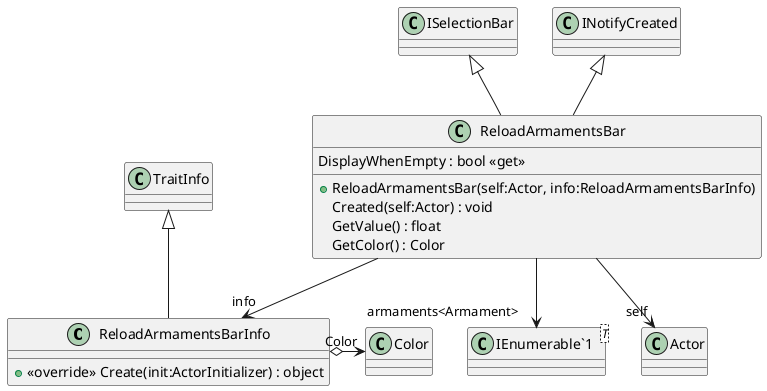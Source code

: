 @startuml
class ReloadArmamentsBarInfo {
    + <<override>> Create(init:ActorInitializer) : object
}
class ReloadArmamentsBar {
    + ReloadArmamentsBar(self:Actor, info:ReloadArmamentsBarInfo)
    Created(self:Actor) : void
    GetValue() : float
    GetColor() : Color
    DisplayWhenEmpty : bool <<get>>
}
class "IEnumerable`1"<T> {
}
TraitInfo <|-- ReloadArmamentsBarInfo
ReloadArmamentsBarInfo o-> "Color" Color
ISelectionBar <|-- ReloadArmamentsBar
INotifyCreated <|-- ReloadArmamentsBar
ReloadArmamentsBar --> "info" ReloadArmamentsBarInfo
ReloadArmamentsBar --> "self" Actor
ReloadArmamentsBar --> "armaments<Armament>" "IEnumerable`1"
@enduml
